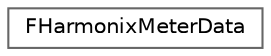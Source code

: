 digraph "Graphical Class Hierarchy"
{
 // INTERACTIVE_SVG=YES
 // LATEX_PDF_SIZE
  bgcolor="transparent";
  edge [fontname=Helvetica,fontsize=10,labelfontname=Helvetica,labelfontsize=10];
  node [fontname=Helvetica,fontsize=10,shape=box,height=0.2,width=0.4];
  rankdir="LR";
  Node0 [id="Node000000",label="FHarmonixMeterData",height=0.2,width=0.4,color="grey40", fillcolor="white", style="filled",URL="$dc/d0d/classFHarmonixMeterData.html",tooltip=" "];
}
